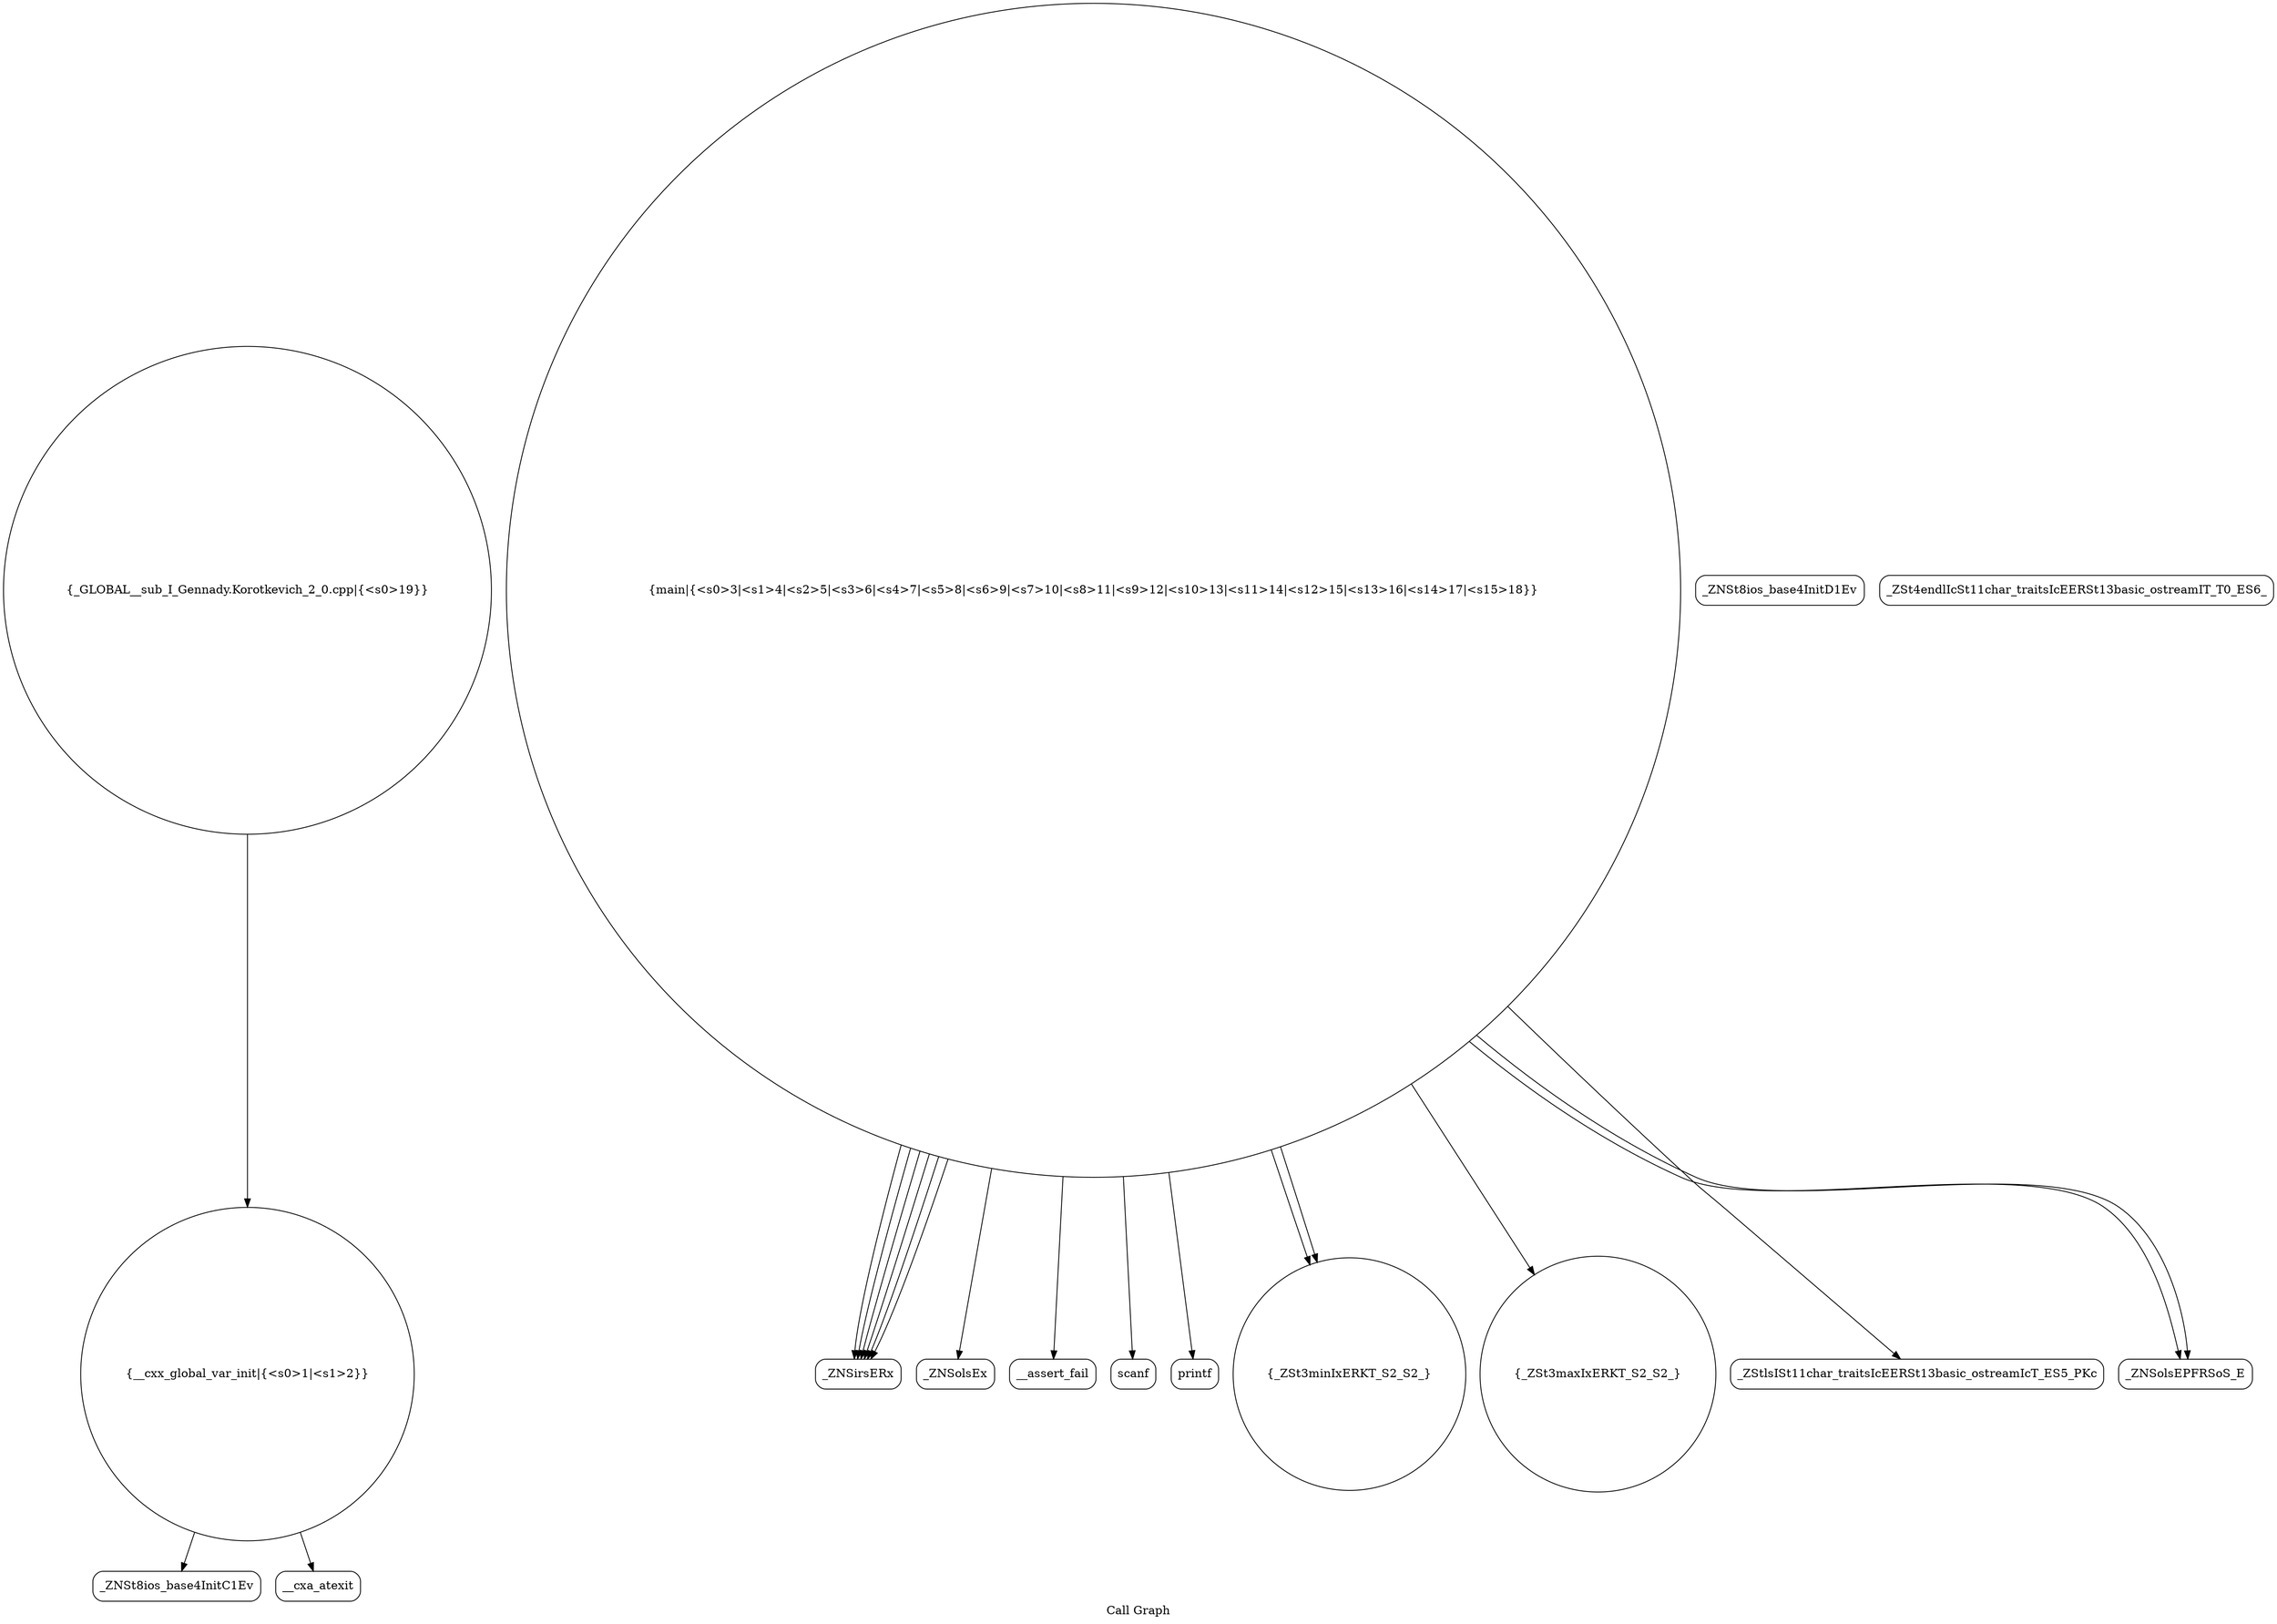 digraph "Call Graph" {
	label="Call Graph";

	Node0x558c930a9a40 [shape=record,shape=circle,label="{__cxx_global_var_init|{<s0>1|<s1>2}}"];
	Node0x558c930a9a40:s0 -> Node0x558c930ff040[color=black];
	Node0x558c930a9a40:s1 -> Node0x558c930ff140[color=black];
	Node0x558c930ff340 [shape=record,shape=Mrecord,label="{_ZNSirsERx}"];
	Node0x558c930ff6c0 [shape=record,shape=Mrecord,label="{_ZNSolsEx}"];
	Node0x558c930ff0c0 [shape=record,shape=Mrecord,label="{_ZNSt8ios_base4InitD1Ev}"];
	Node0x558c930ff440 [shape=record,shape=Mrecord,label="{__assert_fail}"];
	Node0x558c930ff1c0 [shape=record,shape=circle,label="{main|{<s0>3|<s1>4|<s2>5|<s3>6|<s4>7|<s5>8|<s6>9|<s7>10|<s8>11|<s9>12|<s10>13|<s11>14|<s12>15|<s13>16|<s14>17|<s15>18}}"];
	Node0x558c930ff1c0:s0 -> Node0x558c930ff240[color=black];
	Node0x558c930ff1c0:s1 -> Node0x558c930ff2c0[color=black];
	Node0x558c930ff1c0:s2 -> Node0x558c930ff340[color=black];
	Node0x558c930ff1c0:s3 -> Node0x558c930ff340[color=black];
	Node0x558c930ff1c0:s4 -> Node0x558c930ff340[color=black];
	Node0x558c930ff1c0:s5 -> Node0x558c930ff340[color=black];
	Node0x558c930ff1c0:s6 -> Node0x558c930ff340[color=black];
	Node0x558c930ff1c0:s7 -> Node0x558c930ff340[color=black];
	Node0x558c930ff1c0:s8 -> Node0x558c930ff3c0[color=black];
	Node0x558c930ff1c0:s9 -> Node0x558c930ff440[color=black];
	Node0x558c930ff1c0:s10 -> Node0x558c930ff3c0[color=black];
	Node0x558c930ff1c0:s11 -> Node0x558c930ff4c0[color=black];
	Node0x558c930ff1c0:s12 -> Node0x558c930ff540[color=black];
	Node0x558c930ff1c0:s13 -> Node0x558c930ff5c0[color=black];
	Node0x558c930ff1c0:s14 -> Node0x558c930ff6c0[color=black];
	Node0x558c930ff1c0:s15 -> Node0x558c930ff5c0[color=black];
	Node0x558c930ff540 [shape=record,shape=Mrecord,label="{_ZStlsISt11char_traitsIcEERSt13basic_ostreamIcT_ES5_PKc}"];
	Node0x558c930ff2c0 [shape=record,shape=Mrecord,label="{printf}"];
	Node0x558c930ff640 [shape=record,shape=Mrecord,label="{_ZSt4endlIcSt11char_traitsIcEERSt13basic_ostreamIT_T0_ES6_}"];
	Node0x558c930ff040 [shape=record,shape=Mrecord,label="{_ZNSt8ios_base4InitC1Ev}"];
	Node0x558c930ff3c0 [shape=record,shape=circle,label="{_ZSt3minIxERKT_S2_S2_}"];
	Node0x558c930ff740 [shape=record,shape=circle,label="{_GLOBAL__sub_I_Gennady.Korotkevich_2_0.cpp|{<s0>19}}"];
	Node0x558c930ff740:s0 -> Node0x558c930a9a40[color=black];
	Node0x558c930ff140 [shape=record,shape=Mrecord,label="{__cxa_atexit}"];
	Node0x558c930ff4c0 [shape=record,shape=circle,label="{_ZSt3maxIxERKT_S2_S2_}"];
	Node0x558c930ff240 [shape=record,shape=Mrecord,label="{scanf}"];
	Node0x558c930ff5c0 [shape=record,shape=Mrecord,label="{_ZNSolsEPFRSoS_E}"];
}
